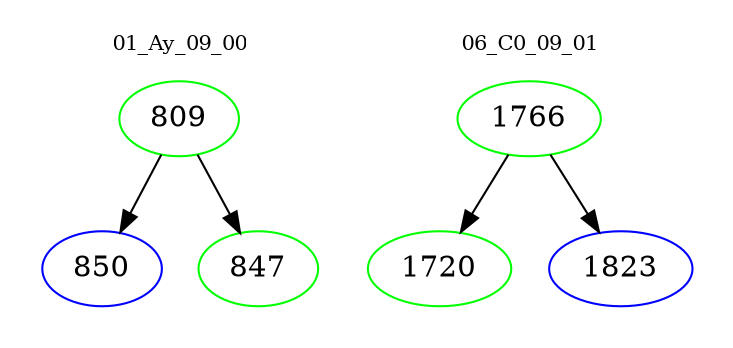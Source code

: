 digraph{
subgraph cluster_0 {
color = white
label = "01_Ay_09_00";
fontsize=10;
T0_809 [label="809", color="green"]
T0_809 -> T0_850 [color="black"]
T0_850 [label="850", color="blue"]
T0_809 -> T0_847 [color="black"]
T0_847 [label="847", color="green"]
}
subgraph cluster_1 {
color = white
label = "06_C0_09_01";
fontsize=10;
T1_1766 [label="1766", color="green"]
T1_1766 -> T1_1720 [color="black"]
T1_1720 [label="1720", color="green"]
T1_1766 -> T1_1823 [color="black"]
T1_1823 [label="1823", color="blue"]
}
}
